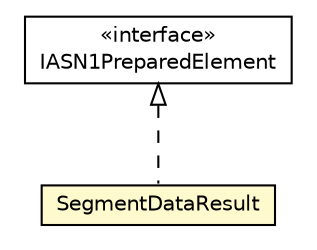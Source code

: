 #!/usr/local/bin/dot
#
# Class diagram 
# Generated by UMLGraph version R5_6-24-gf6e263 (http://www.umlgraph.org/)
#

digraph G {
	edge [fontname="Helvetica",fontsize=10,labelfontname="Helvetica",labelfontsize=10];
	node [fontname="Helvetica",fontsize=10,shape=plaintext];
	nodesep=0.25;
	ranksep=0.5;
	// org.universAAL.lddi.lib.ieeex73std.org.bn.coders.IASN1PreparedElement
	c306631 [label=<<table title="org.universAAL.lddi.lib.ieeex73std.org.bn.coders.IASN1PreparedElement" border="0" cellborder="1" cellspacing="0" cellpadding="2" port="p" href="../../org/bn/coders/IASN1PreparedElement.html">
		<tr><td><table border="0" cellspacing="0" cellpadding="1">
<tr><td align="center" balign="center"> &#171;interface&#187; </td></tr>
<tr><td align="center" balign="center"> IASN1PreparedElement </td></tr>
		</table></td></tr>
		</table>>, URL="../../org/bn/coders/IASN1PreparedElement.html", fontname="Helvetica", fontcolor="black", fontsize=10.0];
	// org.universAAL.lddi.lib.ieeex73std.x73.p20601.SegmentDataResult
	c306743 [label=<<table title="org.universAAL.lddi.lib.ieeex73std.x73.p20601.SegmentDataResult" border="0" cellborder="1" cellspacing="0" cellpadding="2" port="p" bgcolor="lemonChiffon" href="./SegmentDataResult.html">
		<tr><td><table border="0" cellspacing="0" cellpadding="1">
<tr><td align="center" balign="center"> SegmentDataResult </td></tr>
		</table></td></tr>
		</table>>, URL="./SegmentDataResult.html", fontname="Helvetica", fontcolor="black", fontsize=10.0];
	//org.universAAL.lddi.lib.ieeex73std.x73.p20601.SegmentDataResult implements org.universAAL.lddi.lib.ieeex73std.org.bn.coders.IASN1PreparedElement
	c306631:p -> c306743:p [dir=back,arrowtail=empty,style=dashed];
}

